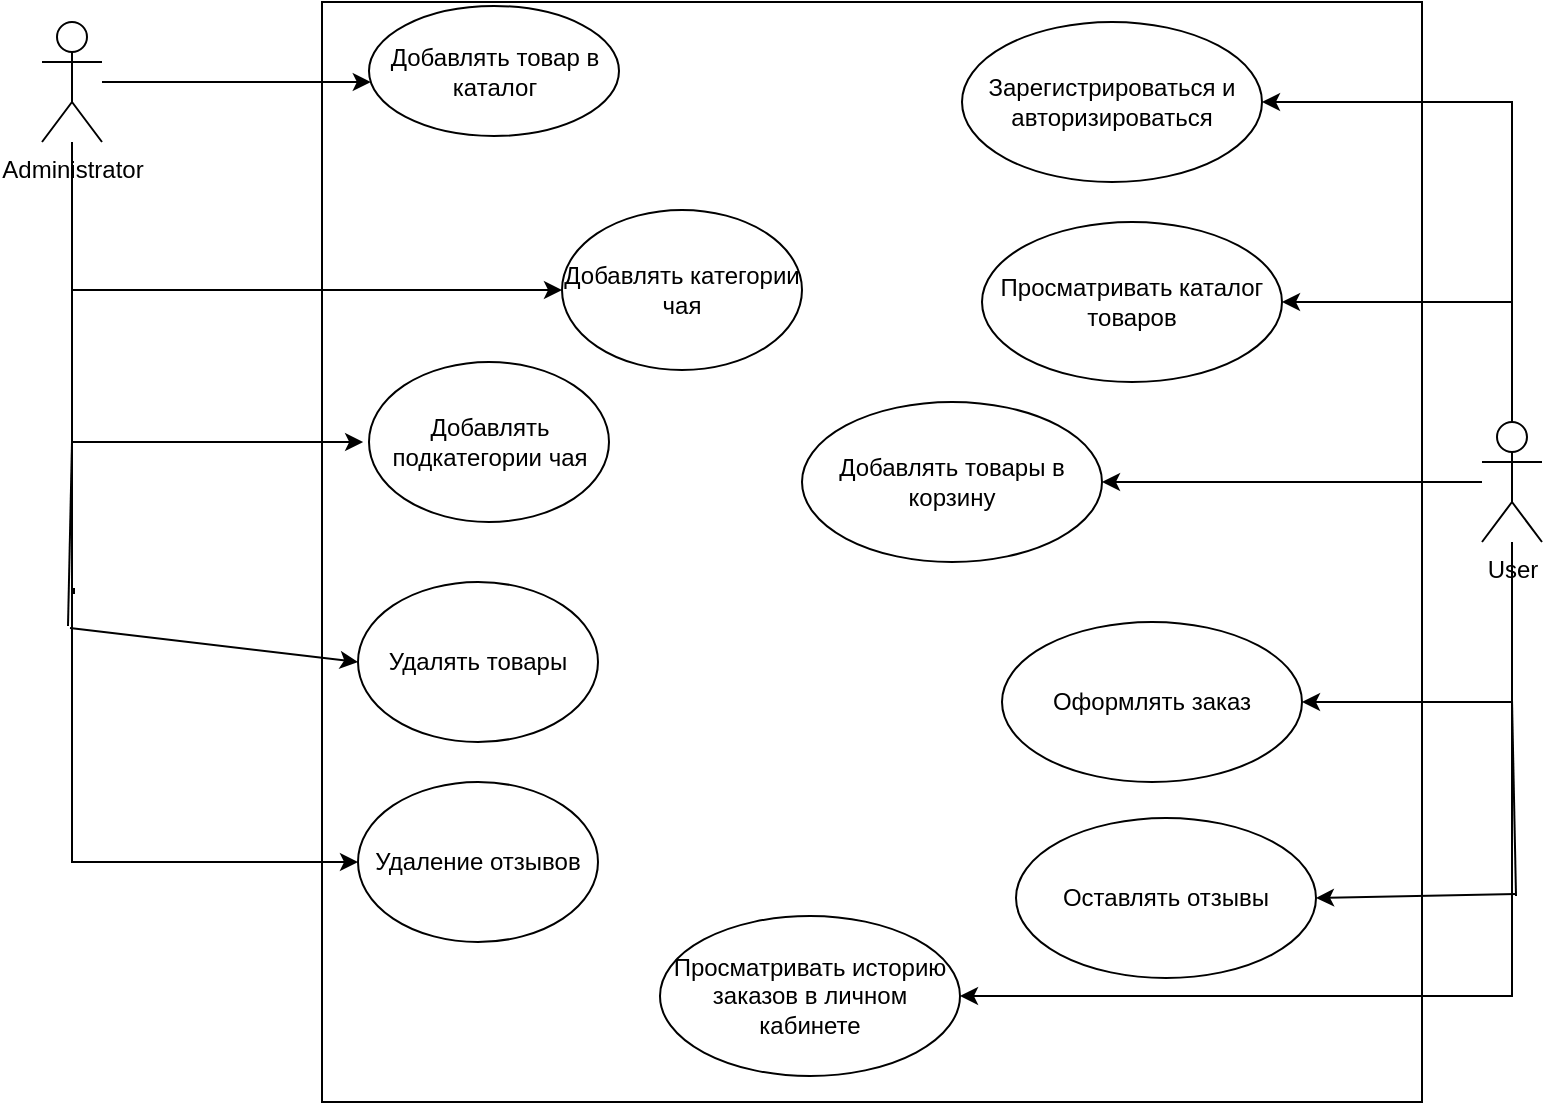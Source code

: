 <mxfile version="21.0.10" type="device"><diagram id="bpsRwc_hqQWLQnMGHHw6" name="Страница 1"><mxGraphModel dx="740" dy="1691" grid="0" gridSize="10" guides="1" tooltips="1" connect="1" arrows="1" fold="1" page="1" pageScale="1" pageWidth="827" pageHeight="1169" math="0" shadow="0"><root><mxCell id="0"/><mxCell id="1" parent="0"/><mxCell id="atEqDSSVQBY2MpZV0L_L-1" value="`" style="whiteSpace=wrap;html=1;aspect=fixed;" parent="1" vertex="1"><mxGeometry x="170" y="-20" width="550" height="550" as="geometry"/></mxCell><mxCell id="atEqDSSVQBY2MpZV0L_L-12" style="edgeStyle=orthogonalEdgeStyle;rounded=0;orthogonalLoop=1;jettySize=auto;html=1;" parent="1" source="atEqDSSVQBY2MpZV0L_L-2" target="atEqDSSVQBY2MpZV0L_L-9" edge="1"><mxGeometry relative="1" as="geometry"><Array as="points"><mxPoint x="180" y="20"/><mxPoint x="180" y="20"/></Array></mxGeometry></mxCell><mxCell id="atEqDSSVQBY2MpZV0L_L-13" style="edgeStyle=orthogonalEdgeStyle;rounded=0;orthogonalLoop=1;jettySize=auto;html=1;entryX=0;entryY=0.5;entryDx=0;entryDy=0;" parent="1" source="atEqDSSVQBY2MpZV0L_L-2" target="IktjJA6wp5yk17vQaVu3-4" edge="1"><mxGeometry relative="1" as="geometry"><Array as="points"><mxPoint x="45" y="124"/></Array><mxPoint x="281" y="139.5" as="targetPoint"/></mxGeometry></mxCell><mxCell id="atEqDSSVQBY2MpZV0L_L-14" style="edgeStyle=orthogonalEdgeStyle;rounded=0;orthogonalLoop=1;jettySize=auto;html=1;" parent="1" source="atEqDSSVQBY2MpZV0L_L-2" edge="1"><mxGeometry relative="1" as="geometry"><Array as="points"><mxPoint x="45" y="200"/></Array><mxPoint x="190.568" y="200" as="targetPoint"/></mxGeometry></mxCell><mxCell id="jKHXl34s1nnCg9XEczqT-6" style="edgeStyle=orthogonalEdgeStyle;rounded=0;orthogonalLoop=1;jettySize=auto;html=1;entryX=0;entryY=0.5;entryDx=0;entryDy=0;" edge="1" parent="1" source="atEqDSSVQBY2MpZV0L_L-2" target="jKHXl34s1nnCg9XEczqT-5"><mxGeometry relative="1" as="geometry"><Array as="points"><mxPoint x="45" y="410"/></Array></mxGeometry></mxCell><mxCell id="atEqDSSVQBY2MpZV0L_L-2" value="Administrator" style="shape=umlActor;verticalLabelPosition=bottom;verticalAlign=top;html=1;outlineConnect=0;" parent="1" vertex="1"><mxGeometry x="30" y="-10" width="30" height="60" as="geometry"/></mxCell><mxCell id="atEqDSSVQBY2MpZV0L_L-23" style="edgeStyle=orthogonalEdgeStyle;rounded=0;orthogonalLoop=1;jettySize=auto;html=1;entryX=1;entryY=0.5;entryDx=0;entryDy=0;" parent="1" source="atEqDSSVQBY2MpZV0L_L-8" target="atEqDSSVQBY2MpZV0L_L-20" edge="1"><mxGeometry relative="1" as="geometry"><Array as="points"><mxPoint x="765" y="130"/></Array></mxGeometry></mxCell><mxCell id="atEqDSSVQBY2MpZV0L_L-24" style="edgeStyle=orthogonalEdgeStyle;rounded=0;orthogonalLoop=1;jettySize=auto;html=1;" parent="1" source="atEqDSSVQBY2MpZV0L_L-8" target="atEqDSSVQBY2MpZV0L_L-21" edge="1"><mxGeometry relative="1" as="geometry"/></mxCell><mxCell id="atEqDSSVQBY2MpZV0L_L-25" style="edgeStyle=orthogonalEdgeStyle;rounded=0;orthogonalLoop=1;jettySize=auto;html=1;" parent="1" source="atEqDSSVQBY2MpZV0L_L-8" target="atEqDSSVQBY2MpZV0L_L-22" edge="1"><mxGeometry relative="1" as="geometry"><Array as="points"><mxPoint x="765" y="330"/></Array></mxGeometry></mxCell><mxCell id="zKR0n9RS4fl27_0ZbnyL-3" style="edgeStyle=orthogonalEdgeStyle;rounded=0;orthogonalLoop=1;jettySize=auto;html=1;entryX=1;entryY=0.5;entryDx=0;entryDy=0;" parent="1" source="atEqDSSVQBY2MpZV0L_L-8" target="zKR0n9RS4fl27_0ZbnyL-2" edge="1"><mxGeometry relative="1" as="geometry"><Array as="points"><mxPoint x="765" y="30"/></Array></mxGeometry></mxCell><mxCell id="jKHXl34s1nnCg9XEczqT-4" style="edgeStyle=orthogonalEdgeStyle;rounded=0;orthogonalLoop=1;jettySize=auto;html=1;entryX=1;entryY=0.5;entryDx=0;entryDy=0;" edge="1" parent="1" source="atEqDSSVQBY2MpZV0L_L-8" target="jKHXl34s1nnCg9XEczqT-2"><mxGeometry relative="1" as="geometry"><Array as="points"><mxPoint x="765" y="477"/></Array></mxGeometry></mxCell><mxCell id="atEqDSSVQBY2MpZV0L_L-8" value="User" style="shape=umlActor;verticalLabelPosition=bottom;verticalAlign=top;html=1;outlineConnect=0;" parent="1" vertex="1"><mxGeometry x="750" y="190" width="30" height="60" as="geometry"/></mxCell><mxCell id="atEqDSSVQBY2MpZV0L_L-9" value="Добавлять товар в каталог" style="ellipse;whiteSpace=wrap;html=1;" parent="1" vertex="1"><mxGeometry x="193.5" y="-18" width="125" height="65" as="geometry"/></mxCell><mxCell id="atEqDSSVQBY2MpZV0L_L-20" value="Просматривать каталог товаров" style="ellipse;whiteSpace=wrap;html=1;" parent="1" vertex="1"><mxGeometry x="500" y="90" width="150" height="80" as="geometry"/></mxCell><mxCell id="atEqDSSVQBY2MpZV0L_L-21" value="Добавлять товары в корзину" style="ellipse;whiteSpace=wrap;html=1;" parent="1" vertex="1"><mxGeometry x="410" y="180" width="150" height="80" as="geometry"/></mxCell><mxCell id="atEqDSSVQBY2MpZV0L_L-22" value="Оформлять заказ" style="ellipse;whiteSpace=wrap;html=1;" parent="1" vertex="1"><mxGeometry x="510" y="290" width="150" height="80" as="geometry"/></mxCell><mxCell id="zKR0n9RS4fl27_0ZbnyL-2" value="Зарегистрироваться и авторизироваться" style="ellipse;whiteSpace=wrap;html=1;" parent="1" vertex="1"><mxGeometry x="490" y="-10" width="150" height="80" as="geometry"/></mxCell><mxCell id="yD9DcU0elP3nwaNjuABu-8" value="" style="endArrow=classic;html=1;rounded=0;entryX=0;entryY=0.5;entryDx=0;entryDy=0;" parent="1" target="IktjJA6wp5yk17vQaVu3-6" edge="1"><mxGeometry width="50" height="50" relative="1" as="geometry"><mxPoint x="44" y="293" as="sourcePoint"/><mxPoint x="188" y="276" as="targetPoint"/></mxGeometry></mxCell><mxCell id="yD9DcU0elP3nwaNjuABu-9" value="" style="endArrow=none;html=1;rounded=0;" parent="1" edge="1"><mxGeometry width="50" height="50" relative="1" as="geometry"><mxPoint x="45" y="200" as="sourcePoint"/><mxPoint x="43" y="292" as="targetPoint"/></mxGeometry></mxCell><mxCell id="yD9DcU0elP3nwaNjuABu-11" value="" style="endArrow=none;html=1;rounded=0;" parent="1" edge="1"><mxGeometry width="50" height="50" relative="1" as="geometry"><mxPoint x="46" y="276" as="sourcePoint"/><mxPoint x="46" y="273" as="targetPoint"/></mxGeometry></mxCell><mxCell id="IktjJA6wp5yk17vQaVu3-4" value="Добавлять категории чая" style="ellipse;whiteSpace=wrap;html=1;" parent="1" vertex="1"><mxGeometry x="290" y="84" width="120" height="80" as="geometry"/></mxCell><mxCell id="IktjJA6wp5yk17vQaVu3-5" value="Добавлять подкатегории чая" style="ellipse;whiteSpace=wrap;html=1;" parent="1" vertex="1"><mxGeometry x="193.5" y="160" width="120" height="80" as="geometry"/></mxCell><mxCell id="IktjJA6wp5yk17vQaVu3-6" value="Удалять товары" style="ellipse;whiteSpace=wrap;html=1;" parent="1" vertex="1"><mxGeometry x="188" y="270" width="120" height="80" as="geometry"/></mxCell><mxCell id="IktjJA6wp5yk17vQaVu3-8" value="Оставлять отзывы" style="ellipse;whiteSpace=wrap;html=1;" parent="1" vertex="1"><mxGeometry x="517" y="388" width="150" height="80" as="geometry"/></mxCell><mxCell id="IktjJA6wp5yk17vQaVu3-9" value="" style="endArrow=classic;html=1;rounded=0;entryX=1;entryY=0.5;entryDx=0;entryDy=0;" parent="1" target="IktjJA6wp5yk17vQaVu3-8" edge="1"><mxGeometry width="50" height="50" relative="1" as="geometry"><mxPoint x="767" y="426" as="sourcePoint"/><mxPoint x="824" y="383" as="targetPoint"/></mxGeometry></mxCell><mxCell id="IktjJA6wp5yk17vQaVu3-10" value="" style="endArrow=none;html=1;rounded=0;" parent="1" edge="1"><mxGeometry width="50" height="50" relative="1" as="geometry"><mxPoint x="767" y="427" as="sourcePoint"/><mxPoint x="765" y="329" as="targetPoint"/></mxGeometry></mxCell><mxCell id="jKHXl34s1nnCg9XEczqT-2" value="Просматривать историю заказов в личном кабинете" style="ellipse;whiteSpace=wrap;html=1;" vertex="1" parent="1"><mxGeometry x="339" y="437" width="150" height="80" as="geometry"/></mxCell><mxCell id="jKHXl34s1nnCg9XEczqT-5" value="Удаление отзывов" style="ellipse;whiteSpace=wrap;html=1;" vertex="1" parent="1"><mxGeometry x="188" y="370" width="120" height="80" as="geometry"/></mxCell></root></mxGraphModel></diagram></mxfile>